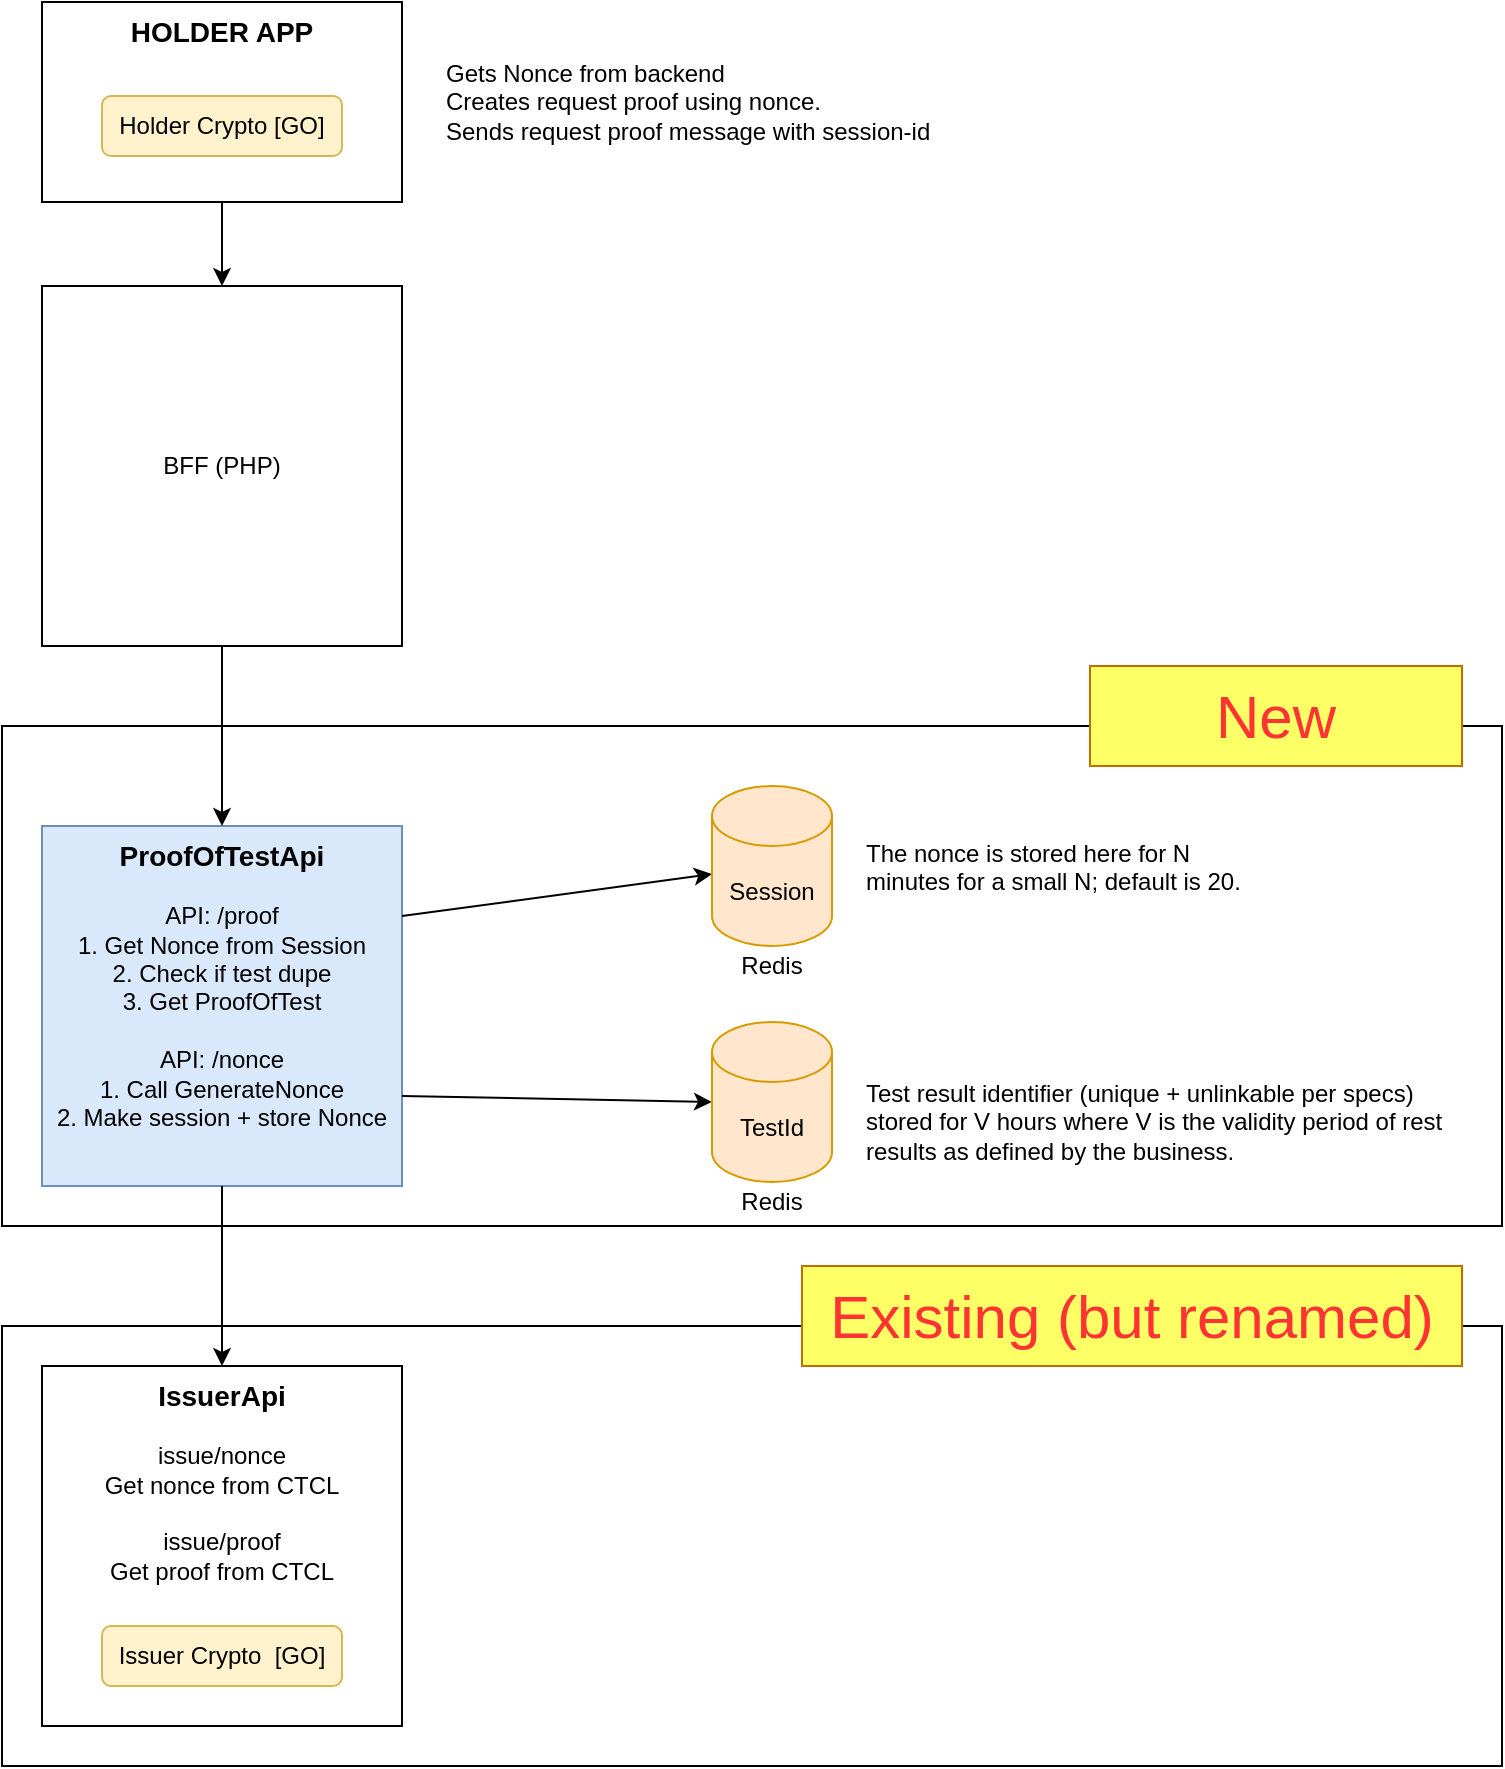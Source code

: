 <mxfile version="14.4.8" type="device"><diagram id="oUYuH82sxNKPrRcx67fR" name="Page-1"><mxGraphModel dx="2062" dy="1066" grid="1" gridSize="10" guides="1" tooltips="1" connect="1" arrows="1" fold="1" page="1" pageScale="1" pageWidth="827" pageHeight="1169" math="0" shadow="0"><root><mxCell id="0"/><mxCell id="1" parent="0"/><mxCell id="ZsIraXVH9julfbsbOC-3-4" value="" style="rounded=0;whiteSpace=wrap;html=1;fontSize=30;fontColor=#FF3333;align=center;fillColor=none;" vertex="1" parent="1"><mxGeometry x="10" y="700" width="750" height="220" as="geometry"/></mxCell><mxCell id="ZsIraXVH9julfbsbOC-3-2" value="" style="rounded=0;whiteSpace=wrap;html=1;fontSize=30;fontColor=#FF3333;align=center;fillColor=none;" vertex="1" parent="1"><mxGeometry x="10" y="400" width="750" height="250" as="geometry"/></mxCell><mxCell id="rtPmsbhWgH63T9Nmfngj-1" value="BFF (PHP)" style="whiteSpace=wrap;html=1;aspect=fixed;" parent="1" vertex="1"><mxGeometry x="30" y="180" width="180" height="180" as="geometry"/></mxCell><mxCell id="rtPmsbhWgH63T9Nmfngj-2" value="&lt;b&gt;&lt;font style=&quot;font-size: 14px&quot;&gt;ProofOfTestApi&lt;/font&gt;&lt;/b&gt;&lt;br&gt;&lt;br&gt;API: /proof&lt;br&gt;1. Get Nonce from Session&lt;br&gt;2. Check if test dupe&lt;br&gt;3. Get ProofOfTest&lt;br&gt;&lt;br&gt;API: /nonce&lt;br&gt;1. Call GenerateNonce&lt;br&gt;2. Make session + store Nonce" style="whiteSpace=wrap;html=1;aspect=fixed;fillColor=#dae8fc;strokeColor=#6c8ebf;verticalAlign=top;" parent="1" vertex="1"><mxGeometry x="30" y="450" width="180" height="180" as="geometry"/></mxCell><mxCell id="rtPmsbhWgH63T9Nmfngj-4" value="" style="endArrow=classic;html=1;exitX=0.5;exitY=1;exitDx=0;exitDy=0;" parent="1" source="rtPmsbhWgH63T9Nmfngj-1" target="rtPmsbhWgH63T9Nmfngj-2" edge="1"><mxGeometry width="50" height="50" relative="1" as="geometry"><mxPoint x="120" y="410" as="sourcePoint"/><mxPoint x="590" y="600" as="targetPoint"/></mxGeometry></mxCell><mxCell id="rtPmsbhWgH63T9Nmfngj-5" value="" style="endArrow=classic;html=1;exitX=0.5;exitY=1;exitDx=0;exitDy=0;entryX=0.5;entryY=0;entryDx=0;entryDy=0;" parent="1" source="rtPmsbhWgH63T9Nmfngj-2" target="rtPmsbhWgH63T9Nmfngj-3" edge="1"><mxGeometry width="50" height="50" relative="1" as="geometry"><mxPoint x="540" y="650" as="sourcePoint"/><mxPoint x="590" y="600" as="targetPoint"/></mxGeometry></mxCell><mxCell id="rtPmsbhWgH63T9Nmfngj-10" value="Gets Nonce from backend&lt;br&gt;Creates request proof using nonce.&lt;br&gt;Sends request proof message with session-id&amp;nbsp;" style="text;html=1;strokeColor=none;fillColor=none;align=left;verticalAlign=middle;whiteSpace=wrap;rounded=0;" parent="1" vertex="1"><mxGeometry x="230" y="58" width="290" height="60" as="geometry"/></mxCell><mxCell id="rtPmsbhWgH63T9Nmfngj-14" value="" style="endArrow=classic;html=1;exitX=1;exitY=0.25;exitDx=0;exitDy=0;" parent="1" source="rtPmsbhWgH63T9Nmfngj-2" target="rtPmsbhWgH63T9Nmfngj-11" edge="1"><mxGeometry width="50" height="50" relative="1" as="geometry"><mxPoint x="390" y="540" as="sourcePoint"/><mxPoint x="440" y="490" as="targetPoint"/></mxGeometry></mxCell><mxCell id="rtPmsbhWgH63T9Nmfngj-15" value="" style="endArrow=classic;html=1;exitX=1;exitY=0.75;exitDx=0;exitDy=0;entryX=0;entryY=0.5;entryDx=0;entryDy=0;entryPerimeter=0;" parent="1" source="rtPmsbhWgH63T9Nmfngj-2" target="rtPmsbhWgH63T9Nmfngj-12" edge="1"><mxGeometry width="50" height="50" relative="1" as="geometry"><mxPoint x="620" y="640" as="sourcePoint"/><mxPoint x="670" y="590" as="targetPoint"/></mxGeometry></mxCell><mxCell id="JcHcys3-DJdZ-7iy9pHW-5" value="" style="group" parent="1" vertex="1" connectable="0"><mxGeometry x="340" y="548" width="110" height="100" as="geometry"/></mxCell><mxCell id="rtPmsbhWgH63T9Nmfngj-12" value="TestId" style="shape=cylinder3;whiteSpace=wrap;html=1;boundedLbl=1;backgroundOutline=1;size=15;align=center;fillColor=#ffe6cc;strokeColor=#d79b00;" parent="JcHcys3-DJdZ-7iy9pHW-5" vertex="1"><mxGeometry x="25" width="60" height="80" as="geometry"/></mxCell><mxCell id="JcHcys3-DJdZ-7iy9pHW-4" value="Redis" style="text;html=1;strokeColor=none;fillColor=none;align=center;verticalAlign=middle;whiteSpace=wrap;rounded=0;" parent="JcHcys3-DJdZ-7iy9pHW-5" vertex="1"><mxGeometry y="80" width="110" height="20" as="geometry"/></mxCell><mxCell id="JcHcys3-DJdZ-7iy9pHW-6" value="" style="group" parent="1" vertex="1" connectable="0"><mxGeometry x="340" y="430" width="110" height="100" as="geometry"/></mxCell><mxCell id="rtPmsbhWgH63T9Nmfngj-11" value="Session" style="shape=cylinder3;whiteSpace=wrap;html=1;boundedLbl=1;backgroundOutline=1;size=15;align=center;fillColor=#ffe6cc;strokeColor=#d79b00;" parent="JcHcys3-DJdZ-7iy9pHW-6" vertex="1"><mxGeometry x="25" width="60" height="80" as="geometry"/></mxCell><mxCell id="JcHcys3-DJdZ-7iy9pHW-1" value="Redis" style="text;html=1;strokeColor=none;fillColor=none;align=center;verticalAlign=middle;whiteSpace=wrap;rounded=0;" parent="JcHcys3-DJdZ-7iy9pHW-6" vertex="1"><mxGeometry y="80" width="110" height="20" as="geometry"/></mxCell><mxCell id="JcHcys3-DJdZ-7iy9pHW-7" value="" style="group" parent="1" vertex="1" connectable="0"><mxGeometry x="30" y="720" width="190" height="180" as="geometry"/></mxCell><mxCell id="rtPmsbhWgH63T9Nmfngj-3" value="&lt;b&gt;&lt;font style=&quot;font-size: 14px&quot;&gt;IssuerApi&lt;/font&gt;&lt;/b&gt;&lt;br&gt;&lt;br&gt;issue/nonce&lt;br&gt;Get nonce from CTCL&lt;br&gt;&lt;br&gt;issue/proof&lt;br&gt;Get proof from CTCL" style="whiteSpace=wrap;html=1;aspect=fixed;labelPosition=center;verticalLabelPosition=middle;align=center;verticalAlign=top;" parent="JcHcys3-DJdZ-7iy9pHW-7" vertex="1"><mxGeometry width="180" height="180" as="geometry"/></mxCell><mxCell id="rtPmsbhWgH63T9Nmfngj-6" value="Issuer Crypto&amp;nbsp; [GO]" style="rounded=1;whiteSpace=wrap;html=1;fillColor=#fff2cc;strokeColor=#d6b656;" parent="JcHcys3-DJdZ-7iy9pHW-7" vertex="1"><mxGeometry x="30" y="130" width="120" height="30" as="geometry"/></mxCell><mxCell id="JcHcys3-DJdZ-7iy9pHW-8" value="" style="group" parent="1" vertex="1" connectable="0"><mxGeometry x="30" y="38" width="180" height="100" as="geometry"/></mxCell><mxCell id="rtPmsbhWgH63T9Nmfngj-7" value="&lt;font style=&quot;font-size: 14px&quot;&gt;&lt;b&gt;HOLDER APP&lt;/b&gt;&lt;/font&gt;" style="rounded=0;whiteSpace=wrap;html=1;verticalAlign=top;" parent="JcHcys3-DJdZ-7iy9pHW-8" vertex="1"><mxGeometry width="180" height="100" as="geometry"/></mxCell><mxCell id="rtPmsbhWgH63T9Nmfngj-8" value="Holder Crypto [GO]" style="rounded=1;whiteSpace=wrap;html=1;fillColor=#fff2cc;strokeColor=#d6b656;" parent="JcHcys3-DJdZ-7iy9pHW-8" vertex="1"><mxGeometry x="30" y="47" width="120" height="30" as="geometry"/></mxCell><mxCell id="JcHcys3-DJdZ-7iy9pHW-11" style="edgeStyle=orthogonalEdgeStyle;rounded=0;orthogonalLoop=1;jettySize=auto;html=1;exitX=0.5;exitY=1;exitDx=0;exitDy=0;entryX=0.5;entryY=0;entryDx=0;entryDy=0;" parent="1" source="rtPmsbhWgH63T9Nmfngj-7" target="rtPmsbhWgH63T9Nmfngj-1" edge="1"><mxGeometry relative="1" as="geometry"/></mxCell><mxCell id="JcHcys3-DJdZ-7iy9pHW-12" value="The nonce is stored here for N minutes for a small N; default is 20." style="text;html=1;strokeColor=none;fillColor=none;align=left;verticalAlign=top;whiteSpace=wrap;rounded=0;" parent="1" vertex="1"><mxGeometry x="440" y="450" width="200" height="50" as="geometry"/></mxCell><mxCell id="JcHcys3-DJdZ-7iy9pHW-13" value="Test result identifier (unique + unlinkable per specs) stored for V hours where V is the validity period of rest results as defined by the business." style="text;html=1;strokeColor=none;fillColor=none;align=left;verticalAlign=top;whiteSpace=wrap;rounded=0;" parent="1" vertex="1"><mxGeometry x="440" y="570" width="300" height="70" as="geometry"/></mxCell><mxCell id="ZsIraXVH9julfbsbOC-3-1" value="New" style="text;html=1;strokeColor=#BD7000;align=center;verticalAlign=middle;whiteSpace=wrap;rounded=0;fontSize=30;fillColor=#FFFF66;fontColor=#FF3333;" vertex="1" parent="1"><mxGeometry x="554" y="370" width="186" height="50" as="geometry"/></mxCell><mxCell id="ZsIraXVH9julfbsbOC-3-5" value="Existing (but renamed)" style="text;html=1;strokeColor=#BD7000;align=center;verticalAlign=middle;whiteSpace=wrap;rounded=0;fontSize=30;fillColor=#FFFF66;fontColor=#FF3333;" vertex="1" parent="1"><mxGeometry x="410" y="670" width="330" height="50" as="geometry"/></mxCell></root></mxGraphModel></diagram></mxfile>